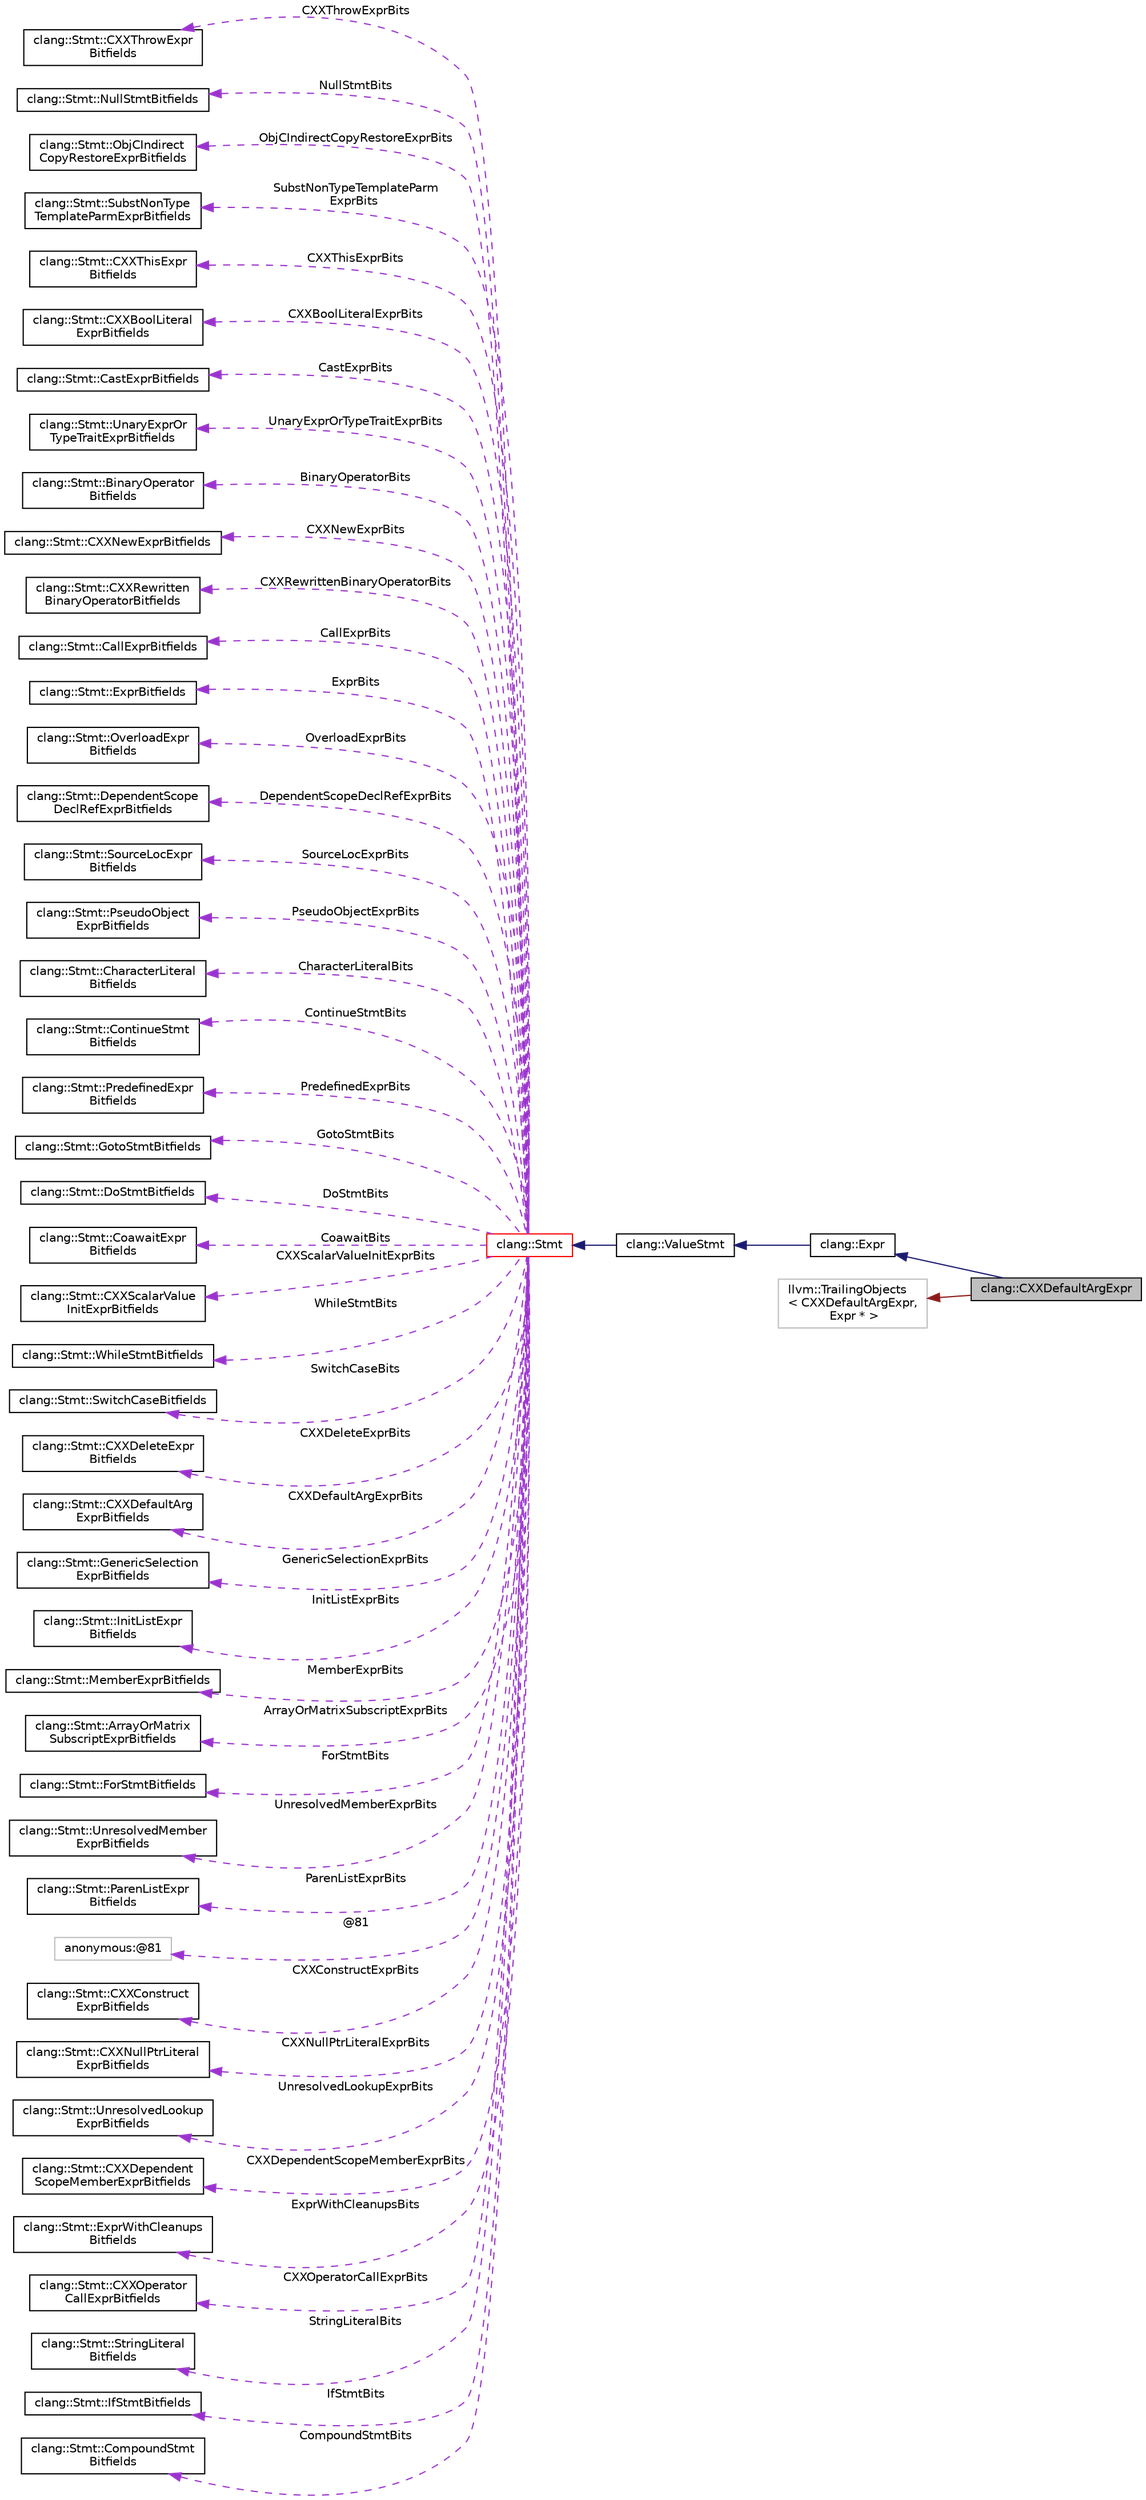 digraph "clang::CXXDefaultArgExpr"
{
 // LATEX_PDF_SIZE
  bgcolor="transparent";
  edge [fontname="Helvetica",fontsize="10",labelfontname="Helvetica",labelfontsize="10"];
  node [fontname="Helvetica",fontsize="10",shape=record];
  rankdir="LR";
  Node1 [label="clang::CXXDefaultArgExpr",height=0.2,width=0.4,color="black", fillcolor="grey75", style="filled", fontcolor="black",tooltip="A default argument (C++ [dcl.fct.default])."];
  Node2 -> Node1 [dir="back",color="midnightblue",fontsize="10",style="solid",fontname="Helvetica"];
  Node2 [label="clang::Expr",height=0.2,width=0.4,color="black",URL="$classclang_1_1Expr.html",tooltip="This represents one expression."];
  Node3 -> Node2 [dir="back",color="midnightblue",fontsize="10",style="solid",fontname="Helvetica"];
  Node3 [label="clang::ValueStmt",height=0.2,width=0.4,color="black",URL="$classclang_1_1ValueStmt.html",tooltip="Represents a statement that could possibly have a value and type."];
  Node4 -> Node3 [dir="back",color="midnightblue",fontsize="10",style="solid",fontname="Helvetica"];
  Node4 [label="clang::Stmt",height=0.2,width=0.4,color="red",URL="$classclang_1_1Stmt.html",tooltip="Stmt - This represents one statement."];
  Node5 -> Node4 [dir="back",color="darkorchid3",fontsize="10",style="dashed",label=" CXXThrowExprBits" ,fontname="Helvetica"];
  Node5 [label="clang::Stmt::CXXThrowExpr\lBitfields",height=0.2,width=0.4,color="black",URL="$classclang_1_1Stmt_1_1CXXThrowExprBitfields.html",tooltip=" "];
  Node6 -> Node4 [dir="back",color="darkorchid3",fontsize="10",style="dashed",label=" NullStmtBits" ,fontname="Helvetica"];
  Node6 [label="clang::Stmt::NullStmtBitfields",height=0.2,width=0.4,color="black",URL="$classclang_1_1Stmt_1_1NullStmtBitfields.html",tooltip=" "];
  Node7 -> Node4 [dir="back",color="darkorchid3",fontsize="10",style="dashed",label=" ObjCIndirectCopyRestoreExprBits" ,fontname="Helvetica"];
  Node7 [label="clang::Stmt::ObjCIndirect\lCopyRestoreExprBitfields",height=0.2,width=0.4,color="black",URL="$classclang_1_1Stmt_1_1ObjCIndirectCopyRestoreExprBitfields.html",tooltip=" "];
  Node8 -> Node4 [dir="back",color="darkorchid3",fontsize="10",style="dashed",label=" SubstNonTypeTemplateParm\lExprBits" ,fontname="Helvetica"];
  Node8 [label="clang::Stmt::SubstNonType\lTemplateParmExprBitfields",height=0.2,width=0.4,color="black",URL="$classclang_1_1Stmt_1_1SubstNonTypeTemplateParmExprBitfields.html",tooltip=" "];
  Node9 -> Node4 [dir="back",color="darkorchid3",fontsize="10",style="dashed",label=" CXXThisExprBits" ,fontname="Helvetica"];
  Node9 [label="clang::Stmt::CXXThisExpr\lBitfields",height=0.2,width=0.4,color="black",URL="$classclang_1_1Stmt_1_1CXXThisExprBitfields.html",tooltip=" "];
  Node10 -> Node4 [dir="back",color="darkorchid3",fontsize="10",style="dashed",label=" CXXBoolLiteralExprBits" ,fontname="Helvetica"];
  Node10 [label="clang::Stmt::CXXBoolLiteral\lExprBitfields",height=0.2,width=0.4,color="black",URL="$classclang_1_1Stmt_1_1CXXBoolLiteralExprBitfields.html",tooltip=" "];
  Node11 -> Node4 [dir="back",color="darkorchid3",fontsize="10",style="dashed",label=" CastExprBits" ,fontname="Helvetica"];
  Node11 [label="clang::Stmt::CastExprBitfields",height=0.2,width=0.4,color="black",URL="$classclang_1_1Stmt_1_1CastExprBitfields.html",tooltip=" "];
  Node12 -> Node4 [dir="back",color="darkorchid3",fontsize="10",style="dashed",label=" UnaryExprOrTypeTraitExprBits" ,fontname="Helvetica"];
  Node12 [label="clang::Stmt::UnaryExprOr\lTypeTraitExprBitfields",height=0.2,width=0.4,color="black",URL="$classclang_1_1Stmt_1_1UnaryExprOrTypeTraitExprBitfields.html",tooltip=" "];
  Node13 -> Node4 [dir="back",color="darkorchid3",fontsize="10",style="dashed",label=" BinaryOperatorBits" ,fontname="Helvetica"];
  Node13 [label="clang::Stmt::BinaryOperator\lBitfields",height=0.2,width=0.4,color="black",URL="$classclang_1_1Stmt_1_1BinaryOperatorBitfields.html",tooltip=" "];
  Node14 -> Node4 [dir="back",color="darkorchid3",fontsize="10",style="dashed",label=" CXXNewExprBits" ,fontname="Helvetica"];
  Node14 [label="clang::Stmt::CXXNewExprBitfields",height=0.2,width=0.4,color="black",URL="$classclang_1_1Stmt_1_1CXXNewExprBitfields.html",tooltip=" "];
  Node15 -> Node4 [dir="back",color="darkorchid3",fontsize="10",style="dashed",label=" CXXRewrittenBinaryOperatorBits" ,fontname="Helvetica"];
  Node15 [label="clang::Stmt::CXXRewritten\lBinaryOperatorBitfields",height=0.2,width=0.4,color="black",URL="$classclang_1_1Stmt_1_1CXXRewrittenBinaryOperatorBitfields.html",tooltip=" "];
  Node16 -> Node4 [dir="back",color="darkorchid3",fontsize="10",style="dashed",label=" CallExprBits" ,fontname="Helvetica"];
  Node16 [label="clang::Stmt::CallExprBitfields",height=0.2,width=0.4,color="black",URL="$classclang_1_1Stmt_1_1CallExprBitfields.html",tooltip=" "];
  Node17 -> Node4 [dir="back",color="darkorchid3",fontsize="10",style="dashed",label=" ExprBits" ,fontname="Helvetica"];
  Node17 [label="clang::Stmt::ExprBitfields",height=0.2,width=0.4,color="black",URL="$classclang_1_1Stmt_1_1ExprBitfields.html",tooltip=" "];
  Node18 -> Node4 [dir="back",color="darkorchid3",fontsize="10",style="dashed",label=" OverloadExprBits" ,fontname="Helvetica"];
  Node18 [label="clang::Stmt::OverloadExpr\lBitfields",height=0.2,width=0.4,color="black",URL="$classclang_1_1Stmt_1_1OverloadExprBitfields.html",tooltip=" "];
  Node19 -> Node4 [dir="back",color="darkorchid3",fontsize="10",style="dashed",label=" DependentScopeDeclRefExprBits" ,fontname="Helvetica"];
  Node19 [label="clang::Stmt::DependentScope\lDeclRefExprBitfields",height=0.2,width=0.4,color="black",URL="$classclang_1_1Stmt_1_1DependentScopeDeclRefExprBitfields.html",tooltip=" "];
  Node20 -> Node4 [dir="back",color="darkorchid3",fontsize="10",style="dashed",label=" SourceLocExprBits" ,fontname="Helvetica"];
  Node20 [label="clang::Stmt::SourceLocExpr\lBitfields",height=0.2,width=0.4,color="black",URL="$classclang_1_1Stmt_1_1SourceLocExprBitfields.html",tooltip=" "];
  Node21 -> Node4 [dir="back",color="darkorchid3",fontsize="10",style="dashed",label=" PseudoObjectExprBits" ,fontname="Helvetica"];
  Node21 [label="clang::Stmt::PseudoObject\lExprBitfields",height=0.2,width=0.4,color="black",URL="$classclang_1_1Stmt_1_1PseudoObjectExprBitfields.html",tooltip=" "];
  Node22 -> Node4 [dir="back",color="darkorchid3",fontsize="10",style="dashed",label=" CharacterLiteralBits" ,fontname="Helvetica"];
  Node22 [label="clang::Stmt::CharacterLiteral\lBitfields",height=0.2,width=0.4,color="black",URL="$classclang_1_1Stmt_1_1CharacterLiteralBitfields.html",tooltip=" "];
  Node23 -> Node4 [dir="back",color="darkorchid3",fontsize="10",style="dashed",label=" ContinueStmtBits" ,fontname="Helvetica"];
  Node23 [label="clang::Stmt::ContinueStmt\lBitfields",height=0.2,width=0.4,color="black",URL="$classclang_1_1Stmt_1_1ContinueStmtBitfields.html",tooltip=" "];
  Node24 -> Node4 [dir="back",color="darkorchid3",fontsize="10",style="dashed",label=" PredefinedExprBits" ,fontname="Helvetica"];
  Node24 [label="clang::Stmt::PredefinedExpr\lBitfields",height=0.2,width=0.4,color="black",URL="$classclang_1_1Stmt_1_1PredefinedExprBitfields.html",tooltip=" "];
  Node25 -> Node4 [dir="back",color="darkorchid3",fontsize="10",style="dashed",label=" GotoStmtBits" ,fontname="Helvetica"];
  Node25 [label="clang::Stmt::GotoStmtBitfields",height=0.2,width=0.4,color="black",URL="$classclang_1_1Stmt_1_1GotoStmtBitfields.html",tooltip=" "];
  Node26 -> Node4 [dir="back",color="darkorchid3",fontsize="10",style="dashed",label=" DoStmtBits" ,fontname="Helvetica"];
  Node26 [label="clang::Stmt::DoStmtBitfields",height=0.2,width=0.4,color="black",URL="$classclang_1_1Stmt_1_1DoStmtBitfields.html",tooltip=" "];
  Node27 -> Node4 [dir="back",color="darkorchid3",fontsize="10",style="dashed",label=" CoawaitBits" ,fontname="Helvetica"];
  Node27 [label="clang::Stmt::CoawaitExpr\lBitfields",height=0.2,width=0.4,color="black",URL="$classclang_1_1Stmt_1_1CoawaitExprBitfields.html",tooltip=" "];
  Node28 -> Node4 [dir="back",color="darkorchid3",fontsize="10",style="dashed",label=" CXXScalarValueInitExprBits" ,fontname="Helvetica"];
  Node28 [label="clang::Stmt::CXXScalarValue\lInitExprBitfields",height=0.2,width=0.4,color="black",URL="$classclang_1_1Stmt_1_1CXXScalarValueInitExprBitfields.html",tooltip=" "];
  Node29 -> Node4 [dir="back",color="darkorchid3",fontsize="10",style="dashed",label=" WhileStmtBits" ,fontname="Helvetica"];
  Node29 [label="clang::Stmt::WhileStmtBitfields",height=0.2,width=0.4,color="black",URL="$classclang_1_1Stmt_1_1WhileStmtBitfields.html",tooltip=" "];
  Node30 -> Node4 [dir="back",color="darkorchid3",fontsize="10",style="dashed",label=" SwitchCaseBits" ,fontname="Helvetica"];
  Node30 [label="clang::Stmt::SwitchCaseBitfields",height=0.2,width=0.4,color="black",URL="$classclang_1_1Stmt_1_1SwitchCaseBitfields.html",tooltip=" "];
  Node31 -> Node4 [dir="back",color="darkorchid3",fontsize="10",style="dashed",label=" CXXDeleteExprBits" ,fontname="Helvetica"];
  Node31 [label="clang::Stmt::CXXDeleteExpr\lBitfields",height=0.2,width=0.4,color="black",URL="$classclang_1_1Stmt_1_1CXXDeleteExprBitfields.html",tooltip=" "];
  Node32 -> Node4 [dir="back",color="darkorchid3",fontsize="10",style="dashed",label=" CXXDefaultArgExprBits" ,fontname="Helvetica"];
  Node32 [label="clang::Stmt::CXXDefaultArg\lExprBitfields",height=0.2,width=0.4,color="black",URL="$classclang_1_1Stmt_1_1CXXDefaultArgExprBitfields.html",tooltip=" "];
  Node33 -> Node4 [dir="back",color="darkorchid3",fontsize="10",style="dashed",label=" GenericSelectionExprBits" ,fontname="Helvetica"];
  Node33 [label="clang::Stmt::GenericSelection\lExprBitfields",height=0.2,width=0.4,color="black",URL="$classclang_1_1Stmt_1_1GenericSelectionExprBitfields.html",tooltip=" "];
  Node34 -> Node4 [dir="back",color="darkorchid3",fontsize="10",style="dashed",label=" InitListExprBits" ,fontname="Helvetica"];
  Node34 [label="clang::Stmt::InitListExpr\lBitfields",height=0.2,width=0.4,color="black",URL="$classclang_1_1Stmt_1_1InitListExprBitfields.html",tooltip=" "];
  Node35 -> Node4 [dir="back",color="darkorchid3",fontsize="10",style="dashed",label=" MemberExprBits" ,fontname="Helvetica"];
  Node35 [label="clang::Stmt::MemberExprBitfields",height=0.2,width=0.4,color="black",URL="$classclang_1_1Stmt_1_1MemberExprBitfields.html",tooltip=" "];
  Node36 -> Node4 [dir="back",color="darkorchid3",fontsize="10",style="dashed",label=" ArrayOrMatrixSubscriptExprBits" ,fontname="Helvetica"];
  Node36 [label="clang::Stmt::ArrayOrMatrix\lSubscriptExprBitfields",height=0.2,width=0.4,color="black",URL="$classclang_1_1Stmt_1_1ArrayOrMatrixSubscriptExprBitfields.html",tooltip=" "];
  Node37 -> Node4 [dir="back",color="darkorchid3",fontsize="10",style="dashed",label=" ForStmtBits" ,fontname="Helvetica"];
  Node37 [label="clang::Stmt::ForStmtBitfields",height=0.2,width=0.4,color="black",URL="$classclang_1_1Stmt_1_1ForStmtBitfields.html",tooltip=" "];
  Node38 -> Node4 [dir="back",color="darkorchid3",fontsize="10",style="dashed",label=" UnresolvedMemberExprBits" ,fontname="Helvetica"];
  Node38 [label="clang::Stmt::UnresolvedMember\lExprBitfields",height=0.2,width=0.4,color="black",URL="$classclang_1_1Stmt_1_1UnresolvedMemberExprBitfields.html",tooltip=" "];
  Node39 -> Node4 [dir="back",color="darkorchid3",fontsize="10",style="dashed",label=" ParenListExprBits" ,fontname="Helvetica"];
  Node39 [label="clang::Stmt::ParenListExpr\lBitfields",height=0.2,width=0.4,color="black",URL="$classclang_1_1Stmt_1_1ParenListExprBitfields.html",tooltip=" "];
  Node40 -> Node4 [dir="back",color="darkorchid3",fontsize="10",style="dashed",label=" @81" ,fontname="Helvetica"];
  Node40 [label="anonymous:@81",height=0.2,width=0.4,color="grey75",tooltip=" "];
  Node41 -> Node4 [dir="back",color="darkorchid3",fontsize="10",style="dashed",label=" CXXConstructExprBits" ,fontname="Helvetica"];
  Node41 [label="clang::Stmt::CXXConstruct\lExprBitfields",height=0.2,width=0.4,color="black",URL="$classclang_1_1Stmt_1_1CXXConstructExprBitfields.html",tooltip=" "];
  Node42 -> Node4 [dir="back",color="darkorchid3",fontsize="10",style="dashed",label=" CXXNullPtrLiteralExprBits" ,fontname="Helvetica"];
  Node42 [label="clang::Stmt::CXXNullPtrLiteral\lExprBitfields",height=0.2,width=0.4,color="black",URL="$classclang_1_1Stmt_1_1CXXNullPtrLiteralExprBitfields.html",tooltip=" "];
  Node43 -> Node4 [dir="back",color="darkorchid3",fontsize="10",style="dashed",label=" UnresolvedLookupExprBits" ,fontname="Helvetica"];
  Node43 [label="clang::Stmt::UnresolvedLookup\lExprBitfields",height=0.2,width=0.4,color="black",URL="$classclang_1_1Stmt_1_1UnresolvedLookupExprBitfields.html",tooltip=" "];
  Node44 -> Node4 [dir="back",color="darkorchid3",fontsize="10",style="dashed",label=" CXXDependentScopeMemberExprBits" ,fontname="Helvetica"];
  Node44 [label="clang::Stmt::CXXDependent\lScopeMemberExprBitfields",height=0.2,width=0.4,color="black",URL="$classclang_1_1Stmt_1_1CXXDependentScopeMemberExprBitfields.html",tooltip=" "];
  Node45 -> Node4 [dir="back",color="darkorchid3",fontsize="10",style="dashed",label=" ExprWithCleanupsBits" ,fontname="Helvetica"];
  Node45 [label="clang::Stmt::ExprWithCleanups\lBitfields",height=0.2,width=0.4,color="black",URL="$classclang_1_1Stmt_1_1ExprWithCleanupsBitfields.html",tooltip=" "];
  Node46 -> Node4 [dir="back",color="darkorchid3",fontsize="10",style="dashed",label=" CXXOperatorCallExprBits" ,fontname="Helvetica"];
  Node46 [label="clang::Stmt::CXXOperator\lCallExprBitfields",height=0.2,width=0.4,color="black",URL="$classclang_1_1Stmt_1_1CXXOperatorCallExprBitfields.html",tooltip=" "];
  Node47 -> Node4 [dir="back",color="darkorchid3",fontsize="10",style="dashed",label=" StringLiteralBits" ,fontname="Helvetica"];
  Node47 [label="clang::Stmt::StringLiteral\lBitfields",height=0.2,width=0.4,color="black",URL="$classclang_1_1Stmt_1_1StringLiteralBitfields.html",tooltip=" "];
  Node48 -> Node4 [dir="back",color="darkorchid3",fontsize="10",style="dashed",label=" IfStmtBits" ,fontname="Helvetica"];
  Node48 [label="clang::Stmt::IfStmtBitfields",height=0.2,width=0.4,color="black",URL="$classclang_1_1Stmt_1_1IfStmtBitfields.html",tooltip=" "];
  Node49 -> Node4 [dir="back",color="darkorchid3",fontsize="10",style="dashed",label=" CompoundStmtBits" ,fontname="Helvetica"];
  Node49 [label="clang::Stmt::CompoundStmt\lBitfields",height=0.2,width=0.4,color="black",URL="$classclang_1_1Stmt_1_1CompoundStmtBitfields.html",tooltip=" "];
  Node68 -> Node1 [dir="back",color="firebrick4",fontsize="10",style="solid",fontname="Helvetica"];
  Node68 [label="llvm::TrailingObjects\l\< CXXDefaultArgExpr,\l Expr * \>",height=0.2,width=0.4,color="grey75",tooltip=" "];
}

